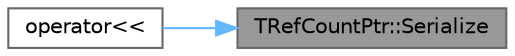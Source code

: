 digraph "TRefCountPtr::Serialize"
{
 // INTERACTIVE_SVG=YES
 // LATEX_PDF_SIZE
  bgcolor="transparent";
  edge [fontname=Helvetica,fontsize=10,labelfontname=Helvetica,labelfontsize=10];
  node [fontname=Helvetica,fontsize=10,shape=box,height=0.2,width=0.4];
  rankdir="RL";
  Node1 [id="Node000001",label="TRefCountPtr::Serialize",height=0.2,width=0.4,color="gray40", fillcolor="grey60", style="filled", fontcolor="black",tooltip=" "];
  Node1 -> Node2 [id="edge1_Node000001_Node000002",dir="back",color="steelblue1",style="solid",tooltip=" "];
  Node2 [id="Node000002",label="operator\<\<",height=0.2,width=0.4,color="grey40", fillcolor="white", style="filled",URL="$d4/d7e/RefCounting_8h.html#a42e74ddd9478452dde34828e48511aeb",tooltip=" "];
}
